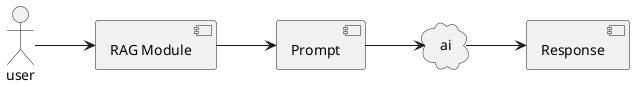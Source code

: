 @startuml
left to right direction

:user: as u

component [Prompt] as prompt
component [Response] as response
component [RAG Module] as rag
cloud ai

u   --> rag
rag --> prompt
prompt --> ai
ai --> response


@enduml